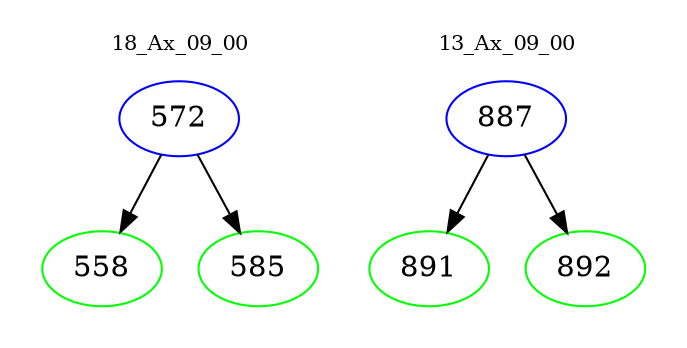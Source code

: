 digraph{
subgraph cluster_0 {
color = white
label = "18_Ax_09_00";
fontsize=10;
T0_572 [label="572", color="blue"]
T0_572 -> T0_558 [color="black"]
T0_558 [label="558", color="green"]
T0_572 -> T0_585 [color="black"]
T0_585 [label="585", color="green"]
}
subgraph cluster_1 {
color = white
label = "13_Ax_09_00";
fontsize=10;
T1_887 [label="887", color="blue"]
T1_887 -> T1_891 [color="black"]
T1_891 [label="891", color="green"]
T1_887 -> T1_892 [color="black"]
T1_892 [label="892", color="green"]
}
}
